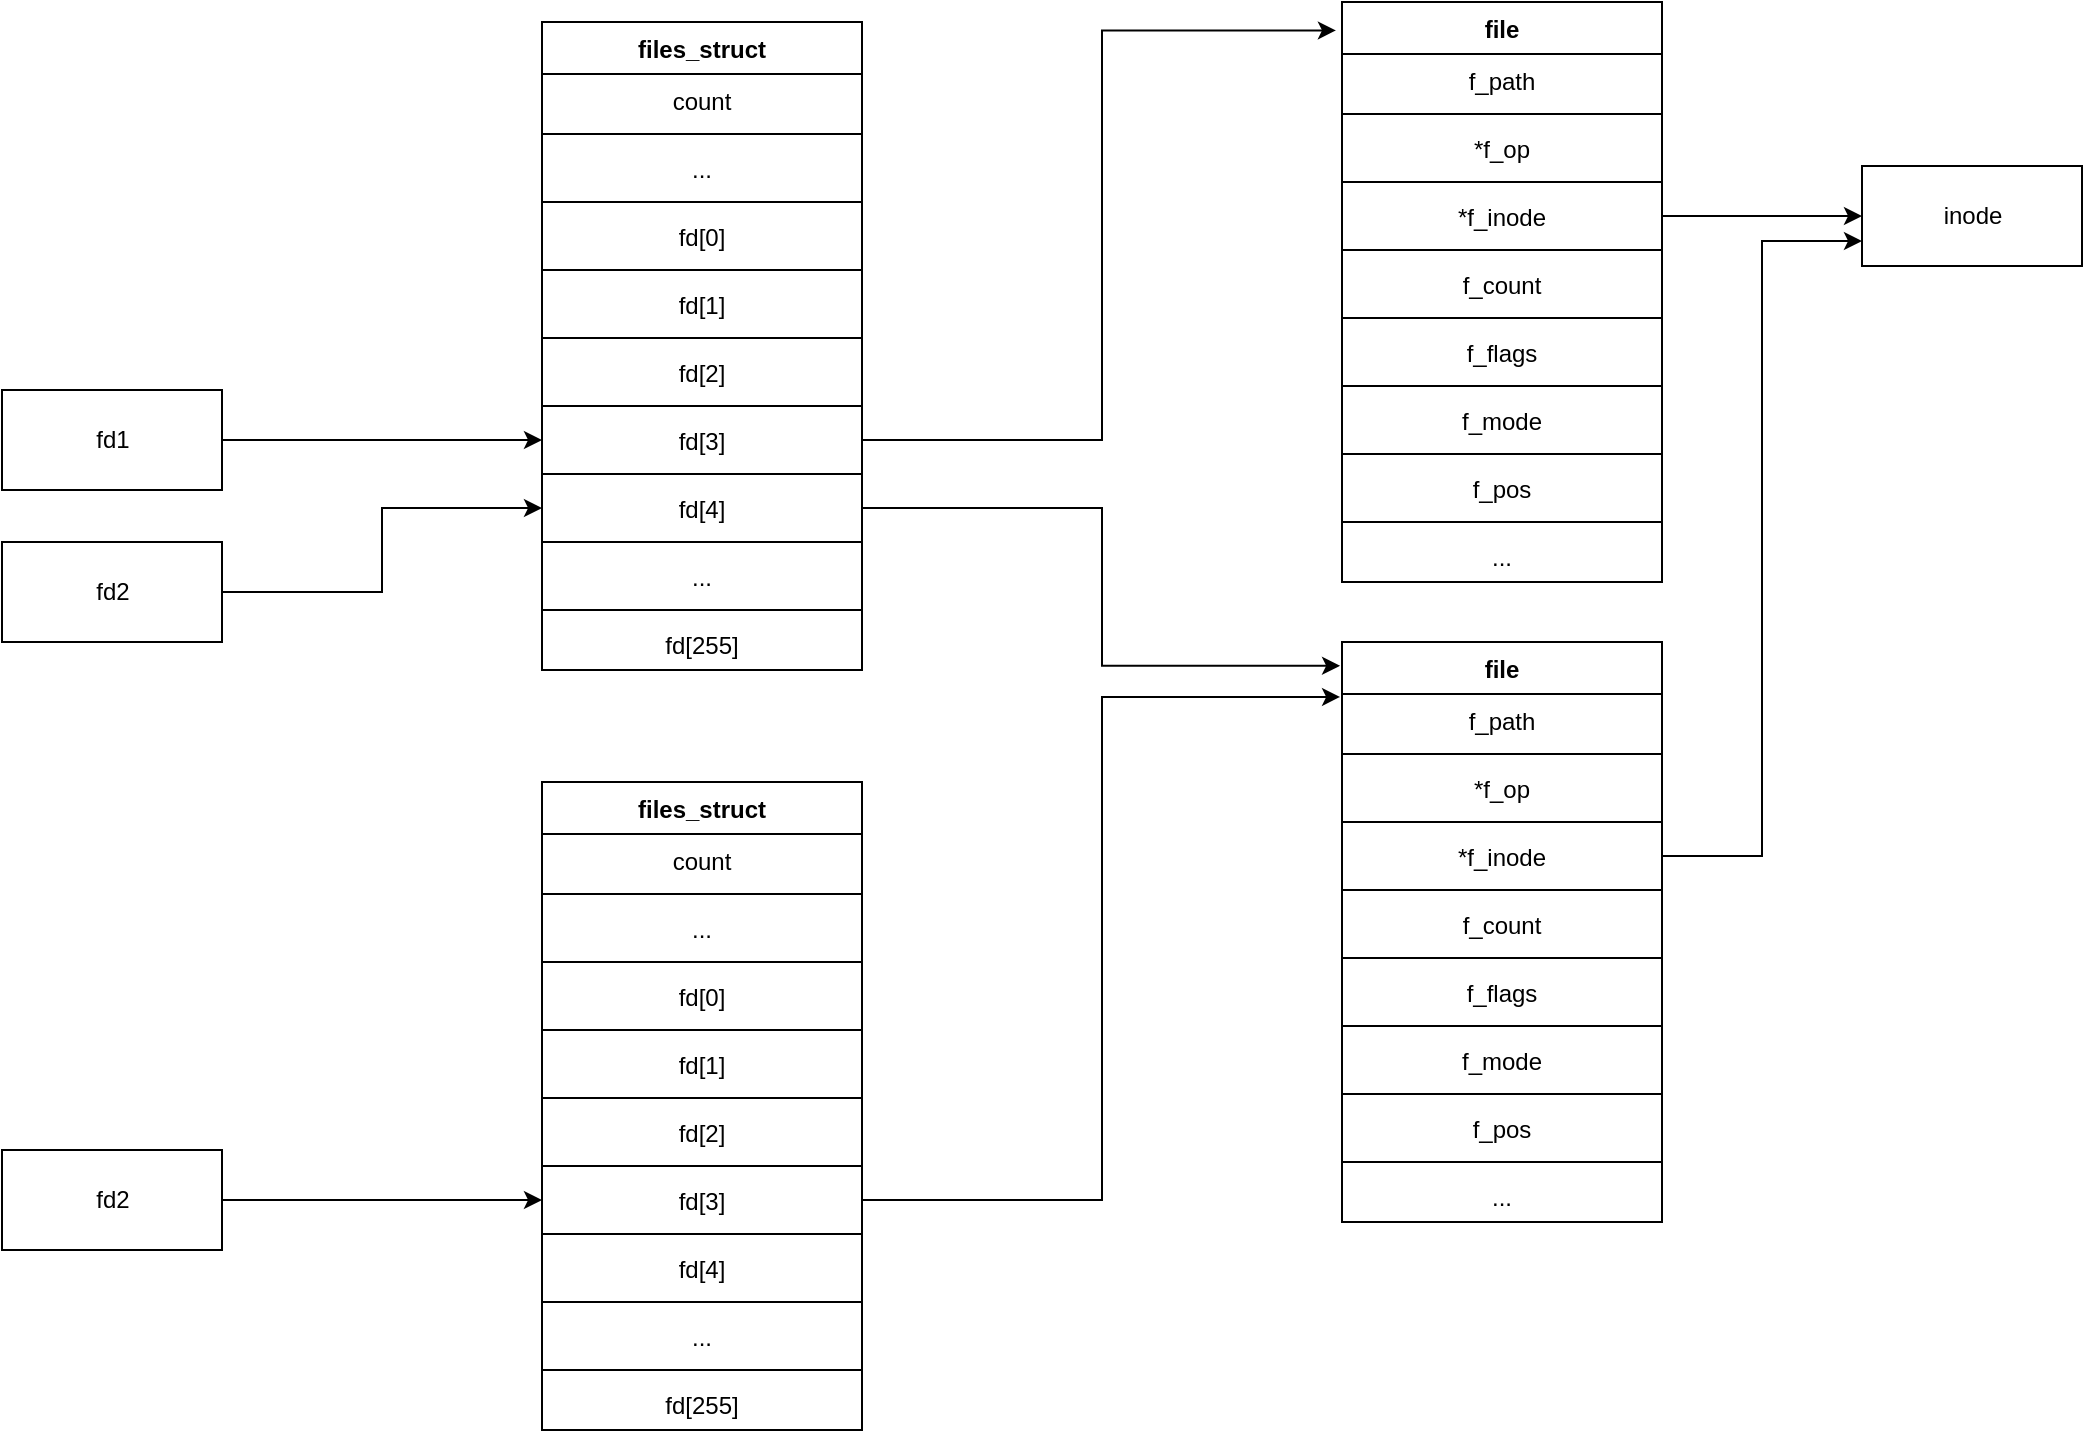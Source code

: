 <mxfile version="14.6.6" type="device"><diagram id="vFh8sq0N6bYSCbe1xTyU" name="Page-1"><mxGraphModel dx="1186" dy="757" grid="1" gridSize="10" guides="1" tooltips="1" connect="1" arrows="1" fold="1" page="1" pageScale="1" pageWidth="827" pageHeight="1169" math="0" shadow="0"><root><mxCell id="0"/><mxCell id="1" parent="0"/><mxCell id="jynL_5oRFnmJm-e9YCI2-1" value="files_struct" style="swimlane;fontStyle=1;align=center;verticalAlign=top;childLayout=stackLayout;horizontal=1;startSize=26;horizontalStack=0;resizeParent=1;resizeParentMax=0;resizeLast=0;collapsible=1;marginBottom=0;" vertex="1" parent="1"><mxGeometry x="590" y="260" width="160" height="324" as="geometry"/></mxCell><mxCell id="jynL_5oRFnmJm-e9YCI2-2" value="count" style="text;strokeColor=none;fillColor=none;align=center;verticalAlign=top;spacingLeft=4;spacingRight=4;overflow=hidden;rotatable=0;points=[[0,0.5],[1,0.5]];portConstraint=eastwest;" vertex="1" parent="jynL_5oRFnmJm-e9YCI2-1"><mxGeometry y="26" width="160" height="26" as="geometry"/></mxCell><mxCell id="jynL_5oRFnmJm-e9YCI2-3" value="" style="line;strokeWidth=1;fillColor=none;align=left;verticalAlign=middle;spacingTop=-1;spacingLeft=3;spacingRight=3;rotatable=0;labelPosition=right;points=[];portConstraint=eastwest;" vertex="1" parent="jynL_5oRFnmJm-e9YCI2-1"><mxGeometry y="52" width="160" height="8" as="geometry"/></mxCell><mxCell id="jynL_5oRFnmJm-e9YCI2-4" value="..." style="text;strokeColor=none;fillColor=none;align=center;verticalAlign=top;spacingLeft=4;spacingRight=4;overflow=hidden;rotatable=0;points=[[0,0.5],[1,0.5]];portConstraint=eastwest;" vertex="1" parent="jynL_5oRFnmJm-e9YCI2-1"><mxGeometry y="60" width="160" height="26" as="geometry"/></mxCell><mxCell id="jynL_5oRFnmJm-e9YCI2-5" value="" style="line;strokeWidth=1;fillColor=none;align=left;verticalAlign=middle;spacingTop=-1;spacingLeft=3;spacingRight=3;rotatable=0;labelPosition=right;points=[];portConstraint=eastwest;" vertex="1" parent="jynL_5oRFnmJm-e9YCI2-1"><mxGeometry y="86" width="160" height="8" as="geometry"/></mxCell><mxCell id="jynL_5oRFnmJm-e9YCI2-6" value="fd[0]" style="text;strokeColor=none;fillColor=none;align=center;verticalAlign=top;spacingLeft=4;spacingRight=4;overflow=hidden;rotatable=0;points=[[0,0.5],[1,0.5]];portConstraint=eastwest;" vertex="1" parent="jynL_5oRFnmJm-e9YCI2-1"><mxGeometry y="94" width="160" height="26" as="geometry"/></mxCell><mxCell id="jynL_5oRFnmJm-e9YCI2-7" value="" style="line;strokeWidth=1;fillColor=none;align=left;verticalAlign=middle;spacingTop=-1;spacingLeft=3;spacingRight=3;rotatable=0;labelPosition=right;points=[];portConstraint=eastwest;" vertex="1" parent="jynL_5oRFnmJm-e9YCI2-1"><mxGeometry y="120" width="160" height="8" as="geometry"/></mxCell><mxCell id="jynL_5oRFnmJm-e9YCI2-8" value="fd[1]" style="text;strokeColor=none;fillColor=none;align=center;verticalAlign=top;spacingLeft=4;spacingRight=4;overflow=hidden;rotatable=0;points=[[0,0.5],[1,0.5]];portConstraint=eastwest;" vertex="1" parent="jynL_5oRFnmJm-e9YCI2-1"><mxGeometry y="128" width="160" height="26" as="geometry"/></mxCell><mxCell id="jynL_5oRFnmJm-e9YCI2-9" value="" style="line;strokeWidth=1;fillColor=none;align=left;verticalAlign=middle;spacingTop=-1;spacingLeft=3;spacingRight=3;rotatable=0;labelPosition=right;points=[];portConstraint=eastwest;" vertex="1" parent="jynL_5oRFnmJm-e9YCI2-1"><mxGeometry y="154" width="160" height="8" as="geometry"/></mxCell><mxCell id="jynL_5oRFnmJm-e9YCI2-10" value="fd[2]" style="text;strokeColor=none;fillColor=none;align=center;verticalAlign=top;spacingLeft=4;spacingRight=4;overflow=hidden;rotatable=0;points=[[0,0.5],[1,0.5]];portConstraint=eastwest;" vertex="1" parent="jynL_5oRFnmJm-e9YCI2-1"><mxGeometry y="162" width="160" height="26" as="geometry"/></mxCell><mxCell id="jynL_5oRFnmJm-e9YCI2-11" value="" style="line;strokeWidth=1;fillColor=none;align=left;verticalAlign=middle;spacingTop=-1;spacingLeft=3;spacingRight=3;rotatable=0;labelPosition=right;points=[];portConstraint=eastwest;" vertex="1" parent="jynL_5oRFnmJm-e9YCI2-1"><mxGeometry y="188" width="160" height="8" as="geometry"/></mxCell><mxCell id="jynL_5oRFnmJm-e9YCI2-12" value="fd[3]" style="text;strokeColor=none;fillColor=none;align=center;verticalAlign=top;spacingLeft=4;spacingRight=4;overflow=hidden;rotatable=0;points=[[0,0.5],[1,0.5]];portConstraint=eastwest;" vertex="1" parent="jynL_5oRFnmJm-e9YCI2-1"><mxGeometry y="196" width="160" height="26" as="geometry"/></mxCell><mxCell id="jynL_5oRFnmJm-e9YCI2-13" value="" style="line;strokeWidth=1;fillColor=none;align=left;verticalAlign=middle;spacingTop=-1;spacingLeft=3;spacingRight=3;rotatable=0;labelPosition=right;points=[];portConstraint=eastwest;" vertex="1" parent="jynL_5oRFnmJm-e9YCI2-1"><mxGeometry y="222" width="160" height="8" as="geometry"/></mxCell><mxCell id="jynL_5oRFnmJm-e9YCI2-14" value="fd[4]" style="text;strokeColor=none;fillColor=none;align=center;verticalAlign=top;spacingLeft=4;spacingRight=4;overflow=hidden;rotatable=0;points=[[0,0.5],[1,0.5]];portConstraint=eastwest;" vertex="1" parent="jynL_5oRFnmJm-e9YCI2-1"><mxGeometry y="230" width="160" height="26" as="geometry"/></mxCell><mxCell id="jynL_5oRFnmJm-e9YCI2-15" value="" style="line;strokeWidth=1;fillColor=none;align=left;verticalAlign=middle;spacingTop=-1;spacingLeft=3;spacingRight=3;rotatable=0;labelPosition=right;points=[];portConstraint=eastwest;" vertex="1" parent="jynL_5oRFnmJm-e9YCI2-1"><mxGeometry y="256" width="160" height="8" as="geometry"/></mxCell><mxCell id="jynL_5oRFnmJm-e9YCI2-16" value="..." style="text;strokeColor=none;fillColor=none;align=center;verticalAlign=top;spacingLeft=4;spacingRight=4;overflow=hidden;rotatable=0;points=[[0,0.5],[1,0.5]];portConstraint=eastwest;" vertex="1" parent="jynL_5oRFnmJm-e9YCI2-1"><mxGeometry y="264" width="160" height="26" as="geometry"/></mxCell><mxCell id="jynL_5oRFnmJm-e9YCI2-17" value="" style="line;strokeWidth=1;fillColor=none;align=left;verticalAlign=middle;spacingTop=-1;spacingLeft=3;spacingRight=3;rotatable=0;labelPosition=right;points=[];portConstraint=eastwest;" vertex="1" parent="jynL_5oRFnmJm-e9YCI2-1"><mxGeometry y="290" width="160" height="8" as="geometry"/></mxCell><mxCell id="jynL_5oRFnmJm-e9YCI2-18" value="fd[255]" style="text;strokeColor=none;fillColor=none;align=center;verticalAlign=top;spacingLeft=4;spacingRight=4;overflow=hidden;rotatable=0;points=[[0,0.5],[1,0.5]];portConstraint=eastwest;" vertex="1" parent="jynL_5oRFnmJm-e9YCI2-1"><mxGeometry y="298" width="160" height="26" as="geometry"/></mxCell><mxCell id="jynL_5oRFnmJm-e9YCI2-19" style="edgeStyle=orthogonalEdgeStyle;rounded=0;orthogonalLoop=1;jettySize=auto;html=1;exitX=1;exitY=0.5;exitDx=0;exitDy=0;" edge="1" parent="1" source="jynL_5oRFnmJm-e9YCI2-20" target="jynL_5oRFnmJm-e9YCI2-12"><mxGeometry relative="1" as="geometry"/></mxCell><mxCell id="jynL_5oRFnmJm-e9YCI2-20" value="fd1" style="html=1;align=center;" vertex="1" parent="1"><mxGeometry x="320" y="444" width="110" height="50" as="geometry"/></mxCell><mxCell id="jynL_5oRFnmJm-e9YCI2-21" style="edgeStyle=orthogonalEdgeStyle;rounded=0;orthogonalLoop=1;jettySize=auto;html=1;exitX=1;exitY=0.5;exitDx=0;exitDy=0;entryX=0;entryY=0.5;entryDx=0;entryDy=0;" edge="1" parent="1" source="jynL_5oRFnmJm-e9YCI2-22" target="jynL_5oRFnmJm-e9YCI2-70"><mxGeometry relative="1" as="geometry"/></mxCell><mxCell id="jynL_5oRFnmJm-e9YCI2-22" value="fd2" style="html=1;align=center;" vertex="1" parent="1"><mxGeometry x="320" y="824.0" width="110" height="50" as="geometry"/></mxCell><mxCell id="jynL_5oRFnmJm-e9YCI2-23" value="file" style="swimlane;fontStyle=1;align=center;verticalAlign=top;childLayout=stackLayout;horizontal=1;startSize=26;horizontalStack=0;resizeParent=1;resizeParentMax=0;resizeLast=0;collapsible=1;marginBottom=0;" vertex="1" parent="1"><mxGeometry x="990" y="250" width="160" height="290" as="geometry"/></mxCell><mxCell id="jynL_5oRFnmJm-e9YCI2-24" value="f_path" style="text;strokeColor=none;fillColor=none;align=center;verticalAlign=top;spacingLeft=4;spacingRight=4;overflow=hidden;rotatable=0;points=[[0,0.5],[1,0.5]];portConstraint=eastwest;" vertex="1" parent="jynL_5oRFnmJm-e9YCI2-23"><mxGeometry y="26" width="160" height="26" as="geometry"/></mxCell><mxCell id="jynL_5oRFnmJm-e9YCI2-25" value="" style="line;strokeWidth=1;fillColor=none;align=left;verticalAlign=middle;spacingTop=-1;spacingLeft=3;spacingRight=3;rotatable=0;labelPosition=right;points=[];portConstraint=eastwest;" vertex="1" parent="jynL_5oRFnmJm-e9YCI2-23"><mxGeometry y="52" width="160" height="8" as="geometry"/></mxCell><mxCell id="jynL_5oRFnmJm-e9YCI2-26" value="*f_op" style="text;strokeColor=none;fillColor=none;align=center;verticalAlign=top;spacingLeft=4;spacingRight=4;overflow=hidden;rotatable=0;points=[[0,0.5],[1,0.5]];portConstraint=eastwest;" vertex="1" parent="jynL_5oRFnmJm-e9YCI2-23"><mxGeometry y="60" width="160" height="26" as="geometry"/></mxCell><mxCell id="jynL_5oRFnmJm-e9YCI2-27" value="" style="line;strokeWidth=1;fillColor=none;align=left;verticalAlign=middle;spacingTop=-1;spacingLeft=3;spacingRight=3;rotatable=0;labelPosition=right;points=[];portConstraint=eastwest;" vertex="1" parent="jynL_5oRFnmJm-e9YCI2-23"><mxGeometry y="86" width="160" height="8" as="geometry"/></mxCell><mxCell id="jynL_5oRFnmJm-e9YCI2-28" value="*f_inode" style="text;strokeColor=none;fillColor=none;align=center;verticalAlign=top;spacingLeft=4;spacingRight=4;overflow=hidden;rotatable=0;points=[[0,0.5],[1,0.5]];portConstraint=eastwest;" vertex="1" parent="jynL_5oRFnmJm-e9YCI2-23"><mxGeometry y="94" width="160" height="26" as="geometry"/></mxCell><mxCell id="jynL_5oRFnmJm-e9YCI2-29" value="" style="line;strokeWidth=1;fillColor=none;align=left;verticalAlign=middle;spacingTop=-1;spacingLeft=3;spacingRight=3;rotatable=0;labelPosition=right;points=[];portConstraint=eastwest;" vertex="1" parent="jynL_5oRFnmJm-e9YCI2-23"><mxGeometry y="120" width="160" height="8" as="geometry"/></mxCell><mxCell id="jynL_5oRFnmJm-e9YCI2-30" value="f_count" style="text;strokeColor=none;fillColor=none;align=center;verticalAlign=top;spacingLeft=4;spacingRight=4;overflow=hidden;rotatable=0;points=[[0,0.5],[1,0.5]];portConstraint=eastwest;" vertex="1" parent="jynL_5oRFnmJm-e9YCI2-23"><mxGeometry y="128" width="160" height="26" as="geometry"/></mxCell><mxCell id="jynL_5oRFnmJm-e9YCI2-31" value="" style="line;strokeWidth=1;fillColor=none;align=left;verticalAlign=middle;spacingTop=-1;spacingLeft=3;spacingRight=3;rotatable=0;labelPosition=right;points=[];portConstraint=eastwest;" vertex="1" parent="jynL_5oRFnmJm-e9YCI2-23"><mxGeometry y="154" width="160" height="8" as="geometry"/></mxCell><mxCell id="jynL_5oRFnmJm-e9YCI2-32" value="f_flags" style="text;strokeColor=none;fillColor=none;align=center;verticalAlign=top;spacingLeft=4;spacingRight=4;overflow=hidden;rotatable=0;points=[[0,0.5],[1,0.5]];portConstraint=eastwest;" vertex="1" parent="jynL_5oRFnmJm-e9YCI2-23"><mxGeometry y="162" width="160" height="26" as="geometry"/></mxCell><mxCell id="jynL_5oRFnmJm-e9YCI2-33" value="" style="line;strokeWidth=1;fillColor=none;align=left;verticalAlign=middle;spacingTop=-1;spacingLeft=3;spacingRight=3;rotatable=0;labelPosition=right;points=[];portConstraint=eastwest;" vertex="1" parent="jynL_5oRFnmJm-e9YCI2-23"><mxGeometry y="188" width="160" height="8" as="geometry"/></mxCell><mxCell id="jynL_5oRFnmJm-e9YCI2-34" value="f_mode" style="text;strokeColor=none;fillColor=none;align=center;verticalAlign=top;spacingLeft=4;spacingRight=4;overflow=hidden;rotatable=0;points=[[0,0.5],[1,0.5]];portConstraint=eastwest;" vertex="1" parent="jynL_5oRFnmJm-e9YCI2-23"><mxGeometry y="196" width="160" height="26" as="geometry"/></mxCell><mxCell id="jynL_5oRFnmJm-e9YCI2-35" value="" style="line;strokeWidth=1;fillColor=none;align=left;verticalAlign=middle;spacingTop=-1;spacingLeft=3;spacingRight=3;rotatable=0;labelPosition=right;points=[];portConstraint=eastwest;" vertex="1" parent="jynL_5oRFnmJm-e9YCI2-23"><mxGeometry y="222" width="160" height="8" as="geometry"/></mxCell><mxCell id="jynL_5oRFnmJm-e9YCI2-36" value="f_pos" style="text;strokeColor=none;fillColor=none;align=center;verticalAlign=top;spacingLeft=4;spacingRight=4;overflow=hidden;rotatable=0;points=[[0,0.5],[1,0.5]];portConstraint=eastwest;" vertex="1" parent="jynL_5oRFnmJm-e9YCI2-23"><mxGeometry y="230" width="160" height="26" as="geometry"/></mxCell><mxCell id="jynL_5oRFnmJm-e9YCI2-37" value="" style="line;strokeWidth=1;fillColor=none;align=left;verticalAlign=middle;spacingTop=-1;spacingLeft=3;spacingRight=3;rotatable=0;labelPosition=right;points=[];portConstraint=eastwest;" vertex="1" parent="jynL_5oRFnmJm-e9YCI2-23"><mxGeometry y="256" width="160" height="8" as="geometry"/></mxCell><mxCell id="jynL_5oRFnmJm-e9YCI2-38" value="..." style="text;strokeColor=none;fillColor=none;align=center;verticalAlign=top;spacingLeft=4;spacingRight=4;overflow=hidden;rotatable=0;points=[[0,0.5],[1,0.5]];portConstraint=eastwest;" vertex="1" parent="jynL_5oRFnmJm-e9YCI2-23"><mxGeometry y="264" width="160" height="26" as="geometry"/></mxCell><mxCell id="jynL_5oRFnmJm-e9YCI2-39" value="inode" style="html=1;align=center;" vertex="1" parent="1"><mxGeometry x="1250" y="332" width="110" height="50" as="geometry"/></mxCell><mxCell id="jynL_5oRFnmJm-e9YCI2-40" style="edgeStyle=orthogonalEdgeStyle;rounded=0;orthogonalLoop=1;jettySize=auto;html=1;exitX=1;exitY=0.5;exitDx=0;exitDy=0;" edge="1" parent="1" source="jynL_5oRFnmJm-e9YCI2-28" target="jynL_5oRFnmJm-e9YCI2-39"><mxGeometry relative="1" as="geometry"/></mxCell><mxCell id="jynL_5oRFnmJm-e9YCI2-41" style="edgeStyle=orthogonalEdgeStyle;rounded=0;orthogonalLoop=1;jettySize=auto;html=1;exitX=1;exitY=0.5;exitDx=0;exitDy=0;entryX=-0.019;entryY=0.049;entryDx=0;entryDy=0;entryPerimeter=0;" edge="1" parent="1" source="jynL_5oRFnmJm-e9YCI2-12" target="jynL_5oRFnmJm-e9YCI2-23"><mxGeometry relative="1" as="geometry"/></mxCell><mxCell id="jynL_5oRFnmJm-e9YCI2-42" value="file" style="swimlane;fontStyle=1;align=center;verticalAlign=top;childLayout=stackLayout;horizontal=1;startSize=26;horizontalStack=0;resizeParent=1;resizeParentMax=0;resizeLast=0;collapsible=1;marginBottom=0;" vertex="1" parent="1"><mxGeometry x="990" y="570" width="160" height="290" as="geometry"/></mxCell><mxCell id="jynL_5oRFnmJm-e9YCI2-43" value="f_path" style="text;strokeColor=none;fillColor=none;align=center;verticalAlign=top;spacingLeft=4;spacingRight=4;overflow=hidden;rotatable=0;points=[[0,0.5],[1,0.5]];portConstraint=eastwest;" vertex="1" parent="jynL_5oRFnmJm-e9YCI2-42"><mxGeometry y="26" width="160" height="26" as="geometry"/></mxCell><mxCell id="jynL_5oRFnmJm-e9YCI2-44" value="" style="line;strokeWidth=1;fillColor=none;align=left;verticalAlign=middle;spacingTop=-1;spacingLeft=3;spacingRight=3;rotatable=0;labelPosition=right;points=[];portConstraint=eastwest;" vertex="1" parent="jynL_5oRFnmJm-e9YCI2-42"><mxGeometry y="52" width="160" height="8" as="geometry"/></mxCell><mxCell id="jynL_5oRFnmJm-e9YCI2-45" value="*f_op" style="text;strokeColor=none;fillColor=none;align=center;verticalAlign=top;spacingLeft=4;spacingRight=4;overflow=hidden;rotatable=0;points=[[0,0.5],[1,0.5]];portConstraint=eastwest;" vertex="1" parent="jynL_5oRFnmJm-e9YCI2-42"><mxGeometry y="60" width="160" height="26" as="geometry"/></mxCell><mxCell id="jynL_5oRFnmJm-e9YCI2-46" value="" style="line;strokeWidth=1;fillColor=none;align=left;verticalAlign=middle;spacingTop=-1;spacingLeft=3;spacingRight=3;rotatable=0;labelPosition=right;points=[];portConstraint=eastwest;" vertex="1" parent="jynL_5oRFnmJm-e9YCI2-42"><mxGeometry y="86" width="160" height="8" as="geometry"/></mxCell><mxCell id="jynL_5oRFnmJm-e9YCI2-47" value="*f_inode" style="text;strokeColor=none;fillColor=none;align=center;verticalAlign=top;spacingLeft=4;spacingRight=4;overflow=hidden;rotatable=0;points=[[0,0.5],[1,0.5]];portConstraint=eastwest;" vertex="1" parent="jynL_5oRFnmJm-e9YCI2-42"><mxGeometry y="94" width="160" height="26" as="geometry"/></mxCell><mxCell id="jynL_5oRFnmJm-e9YCI2-48" value="" style="line;strokeWidth=1;fillColor=none;align=left;verticalAlign=middle;spacingTop=-1;spacingLeft=3;spacingRight=3;rotatable=0;labelPosition=right;points=[];portConstraint=eastwest;" vertex="1" parent="jynL_5oRFnmJm-e9YCI2-42"><mxGeometry y="120" width="160" height="8" as="geometry"/></mxCell><mxCell id="jynL_5oRFnmJm-e9YCI2-49" value="f_count" style="text;strokeColor=none;fillColor=none;align=center;verticalAlign=top;spacingLeft=4;spacingRight=4;overflow=hidden;rotatable=0;points=[[0,0.5],[1,0.5]];portConstraint=eastwest;" vertex="1" parent="jynL_5oRFnmJm-e9YCI2-42"><mxGeometry y="128" width="160" height="26" as="geometry"/></mxCell><mxCell id="jynL_5oRFnmJm-e9YCI2-50" value="" style="line;strokeWidth=1;fillColor=none;align=left;verticalAlign=middle;spacingTop=-1;spacingLeft=3;spacingRight=3;rotatable=0;labelPosition=right;points=[];portConstraint=eastwest;" vertex="1" parent="jynL_5oRFnmJm-e9YCI2-42"><mxGeometry y="154" width="160" height="8" as="geometry"/></mxCell><mxCell id="jynL_5oRFnmJm-e9YCI2-51" value="f_flags" style="text;strokeColor=none;fillColor=none;align=center;verticalAlign=top;spacingLeft=4;spacingRight=4;overflow=hidden;rotatable=0;points=[[0,0.5],[1,0.5]];portConstraint=eastwest;" vertex="1" parent="jynL_5oRFnmJm-e9YCI2-42"><mxGeometry y="162" width="160" height="26" as="geometry"/></mxCell><mxCell id="jynL_5oRFnmJm-e9YCI2-52" value="" style="line;strokeWidth=1;fillColor=none;align=left;verticalAlign=middle;spacingTop=-1;spacingLeft=3;spacingRight=3;rotatable=0;labelPosition=right;points=[];portConstraint=eastwest;" vertex="1" parent="jynL_5oRFnmJm-e9YCI2-42"><mxGeometry y="188" width="160" height="8" as="geometry"/></mxCell><mxCell id="jynL_5oRFnmJm-e9YCI2-53" value="f_mode" style="text;strokeColor=none;fillColor=none;align=center;verticalAlign=top;spacingLeft=4;spacingRight=4;overflow=hidden;rotatable=0;points=[[0,0.5],[1,0.5]];portConstraint=eastwest;" vertex="1" parent="jynL_5oRFnmJm-e9YCI2-42"><mxGeometry y="196" width="160" height="26" as="geometry"/></mxCell><mxCell id="jynL_5oRFnmJm-e9YCI2-54" value="" style="line;strokeWidth=1;fillColor=none;align=left;verticalAlign=middle;spacingTop=-1;spacingLeft=3;spacingRight=3;rotatable=0;labelPosition=right;points=[];portConstraint=eastwest;" vertex="1" parent="jynL_5oRFnmJm-e9YCI2-42"><mxGeometry y="222" width="160" height="8" as="geometry"/></mxCell><mxCell id="jynL_5oRFnmJm-e9YCI2-55" value="f_pos" style="text;strokeColor=none;fillColor=none;align=center;verticalAlign=top;spacingLeft=4;spacingRight=4;overflow=hidden;rotatable=0;points=[[0,0.5],[1,0.5]];portConstraint=eastwest;" vertex="1" parent="jynL_5oRFnmJm-e9YCI2-42"><mxGeometry y="230" width="160" height="26" as="geometry"/></mxCell><mxCell id="jynL_5oRFnmJm-e9YCI2-56" value="" style="line;strokeWidth=1;fillColor=none;align=left;verticalAlign=middle;spacingTop=-1;spacingLeft=3;spacingRight=3;rotatable=0;labelPosition=right;points=[];portConstraint=eastwest;" vertex="1" parent="jynL_5oRFnmJm-e9YCI2-42"><mxGeometry y="256" width="160" height="8" as="geometry"/></mxCell><mxCell id="jynL_5oRFnmJm-e9YCI2-57" value="..." style="text;strokeColor=none;fillColor=none;align=center;verticalAlign=top;spacingLeft=4;spacingRight=4;overflow=hidden;rotatable=0;points=[[0,0.5],[1,0.5]];portConstraint=eastwest;" vertex="1" parent="jynL_5oRFnmJm-e9YCI2-42"><mxGeometry y="264" width="160" height="26" as="geometry"/></mxCell><mxCell id="jynL_5oRFnmJm-e9YCI2-58" style="edgeStyle=orthogonalEdgeStyle;rounded=0;orthogonalLoop=1;jettySize=auto;html=1;exitX=1;exitY=0.5;exitDx=0;exitDy=0;entryX=0;entryY=0.75;entryDx=0;entryDy=0;" edge="1" parent="1" source="jynL_5oRFnmJm-e9YCI2-47" target="jynL_5oRFnmJm-e9YCI2-39"><mxGeometry relative="1" as="geometry"/></mxCell><mxCell id="jynL_5oRFnmJm-e9YCI2-59" value="files_struct" style="swimlane;fontStyle=1;align=center;verticalAlign=top;childLayout=stackLayout;horizontal=1;startSize=26;horizontalStack=0;resizeParent=1;resizeParentMax=0;resizeLast=0;collapsible=1;marginBottom=0;" vertex="1" parent="1"><mxGeometry x="590" y="640" width="160" height="324" as="geometry"/></mxCell><mxCell id="jynL_5oRFnmJm-e9YCI2-60" value="count" style="text;strokeColor=none;fillColor=none;align=center;verticalAlign=top;spacingLeft=4;spacingRight=4;overflow=hidden;rotatable=0;points=[[0,0.5],[1,0.5]];portConstraint=eastwest;" vertex="1" parent="jynL_5oRFnmJm-e9YCI2-59"><mxGeometry y="26" width="160" height="26" as="geometry"/></mxCell><mxCell id="jynL_5oRFnmJm-e9YCI2-61" value="" style="line;strokeWidth=1;fillColor=none;align=left;verticalAlign=middle;spacingTop=-1;spacingLeft=3;spacingRight=3;rotatable=0;labelPosition=right;points=[];portConstraint=eastwest;" vertex="1" parent="jynL_5oRFnmJm-e9YCI2-59"><mxGeometry y="52" width="160" height="8" as="geometry"/></mxCell><mxCell id="jynL_5oRFnmJm-e9YCI2-62" value="..." style="text;strokeColor=none;fillColor=none;align=center;verticalAlign=top;spacingLeft=4;spacingRight=4;overflow=hidden;rotatable=0;points=[[0,0.5],[1,0.5]];portConstraint=eastwest;" vertex="1" parent="jynL_5oRFnmJm-e9YCI2-59"><mxGeometry y="60" width="160" height="26" as="geometry"/></mxCell><mxCell id="jynL_5oRFnmJm-e9YCI2-63" value="" style="line;strokeWidth=1;fillColor=none;align=left;verticalAlign=middle;spacingTop=-1;spacingLeft=3;spacingRight=3;rotatable=0;labelPosition=right;points=[];portConstraint=eastwest;" vertex="1" parent="jynL_5oRFnmJm-e9YCI2-59"><mxGeometry y="86" width="160" height="8" as="geometry"/></mxCell><mxCell id="jynL_5oRFnmJm-e9YCI2-64" value="fd[0]" style="text;strokeColor=none;fillColor=none;align=center;verticalAlign=top;spacingLeft=4;spacingRight=4;overflow=hidden;rotatable=0;points=[[0,0.5],[1,0.5]];portConstraint=eastwest;" vertex="1" parent="jynL_5oRFnmJm-e9YCI2-59"><mxGeometry y="94" width="160" height="26" as="geometry"/></mxCell><mxCell id="jynL_5oRFnmJm-e9YCI2-65" value="" style="line;strokeWidth=1;fillColor=none;align=left;verticalAlign=middle;spacingTop=-1;spacingLeft=3;spacingRight=3;rotatable=0;labelPosition=right;points=[];portConstraint=eastwest;" vertex="1" parent="jynL_5oRFnmJm-e9YCI2-59"><mxGeometry y="120" width="160" height="8" as="geometry"/></mxCell><mxCell id="jynL_5oRFnmJm-e9YCI2-66" value="fd[1]" style="text;strokeColor=none;fillColor=none;align=center;verticalAlign=top;spacingLeft=4;spacingRight=4;overflow=hidden;rotatable=0;points=[[0,0.5],[1,0.5]];portConstraint=eastwest;" vertex="1" parent="jynL_5oRFnmJm-e9YCI2-59"><mxGeometry y="128" width="160" height="26" as="geometry"/></mxCell><mxCell id="jynL_5oRFnmJm-e9YCI2-67" value="" style="line;strokeWidth=1;fillColor=none;align=left;verticalAlign=middle;spacingTop=-1;spacingLeft=3;spacingRight=3;rotatable=0;labelPosition=right;points=[];portConstraint=eastwest;" vertex="1" parent="jynL_5oRFnmJm-e9YCI2-59"><mxGeometry y="154" width="160" height="8" as="geometry"/></mxCell><mxCell id="jynL_5oRFnmJm-e9YCI2-68" value="fd[2]" style="text;strokeColor=none;fillColor=none;align=center;verticalAlign=top;spacingLeft=4;spacingRight=4;overflow=hidden;rotatable=0;points=[[0,0.5],[1,0.5]];portConstraint=eastwest;" vertex="1" parent="jynL_5oRFnmJm-e9YCI2-59"><mxGeometry y="162" width="160" height="26" as="geometry"/></mxCell><mxCell id="jynL_5oRFnmJm-e9YCI2-69" value="" style="line;strokeWidth=1;fillColor=none;align=left;verticalAlign=middle;spacingTop=-1;spacingLeft=3;spacingRight=3;rotatable=0;labelPosition=right;points=[];portConstraint=eastwest;" vertex="1" parent="jynL_5oRFnmJm-e9YCI2-59"><mxGeometry y="188" width="160" height="8" as="geometry"/></mxCell><mxCell id="jynL_5oRFnmJm-e9YCI2-70" value="fd[3]" style="text;strokeColor=none;fillColor=none;align=center;verticalAlign=top;spacingLeft=4;spacingRight=4;overflow=hidden;rotatable=0;points=[[0,0.5],[1,0.5]];portConstraint=eastwest;" vertex="1" parent="jynL_5oRFnmJm-e9YCI2-59"><mxGeometry y="196" width="160" height="26" as="geometry"/></mxCell><mxCell id="jynL_5oRFnmJm-e9YCI2-71" value="" style="line;strokeWidth=1;fillColor=none;align=left;verticalAlign=middle;spacingTop=-1;spacingLeft=3;spacingRight=3;rotatable=0;labelPosition=right;points=[];portConstraint=eastwest;" vertex="1" parent="jynL_5oRFnmJm-e9YCI2-59"><mxGeometry y="222" width="160" height="8" as="geometry"/></mxCell><mxCell id="jynL_5oRFnmJm-e9YCI2-72" value="fd[4]" style="text;strokeColor=none;fillColor=none;align=center;verticalAlign=top;spacingLeft=4;spacingRight=4;overflow=hidden;rotatable=0;points=[[0,0.5],[1,0.5]];portConstraint=eastwest;" vertex="1" parent="jynL_5oRFnmJm-e9YCI2-59"><mxGeometry y="230" width="160" height="26" as="geometry"/></mxCell><mxCell id="jynL_5oRFnmJm-e9YCI2-73" value="" style="line;strokeWidth=1;fillColor=none;align=left;verticalAlign=middle;spacingTop=-1;spacingLeft=3;spacingRight=3;rotatable=0;labelPosition=right;points=[];portConstraint=eastwest;" vertex="1" parent="jynL_5oRFnmJm-e9YCI2-59"><mxGeometry y="256" width="160" height="8" as="geometry"/></mxCell><mxCell id="jynL_5oRFnmJm-e9YCI2-74" value="..." style="text;strokeColor=none;fillColor=none;align=center;verticalAlign=top;spacingLeft=4;spacingRight=4;overflow=hidden;rotatable=0;points=[[0,0.5],[1,0.5]];portConstraint=eastwest;" vertex="1" parent="jynL_5oRFnmJm-e9YCI2-59"><mxGeometry y="264" width="160" height="26" as="geometry"/></mxCell><mxCell id="jynL_5oRFnmJm-e9YCI2-75" value="" style="line;strokeWidth=1;fillColor=none;align=left;verticalAlign=middle;spacingTop=-1;spacingLeft=3;spacingRight=3;rotatable=0;labelPosition=right;points=[];portConstraint=eastwest;" vertex="1" parent="jynL_5oRFnmJm-e9YCI2-59"><mxGeometry y="290" width="160" height="8" as="geometry"/></mxCell><mxCell id="jynL_5oRFnmJm-e9YCI2-76" value="fd[255]" style="text;strokeColor=none;fillColor=none;align=center;verticalAlign=top;spacingLeft=4;spacingRight=4;overflow=hidden;rotatable=0;points=[[0,0.5],[1,0.5]];portConstraint=eastwest;" vertex="1" parent="jynL_5oRFnmJm-e9YCI2-59"><mxGeometry y="298" width="160" height="26" as="geometry"/></mxCell><mxCell id="jynL_5oRFnmJm-e9YCI2-77" style="edgeStyle=orthogonalEdgeStyle;rounded=0;orthogonalLoop=1;jettySize=auto;html=1;exitX=1;exitY=0.5;exitDx=0;exitDy=0;entryX=-0.006;entryY=0.057;entryDx=0;entryDy=0;entryPerimeter=0;" edge="1" parent="1" source="jynL_5oRFnmJm-e9YCI2-70" target="jynL_5oRFnmJm-e9YCI2-43"><mxGeometry relative="1" as="geometry"/></mxCell><mxCell id="jynL_5oRFnmJm-e9YCI2-79" style="edgeStyle=orthogonalEdgeStyle;rounded=0;orthogonalLoop=1;jettySize=auto;html=1;exitX=1;exitY=0.5;exitDx=0;exitDy=0;entryX=0;entryY=0.5;entryDx=0;entryDy=0;" edge="1" parent="1" source="jynL_5oRFnmJm-e9YCI2-78" target="jynL_5oRFnmJm-e9YCI2-14"><mxGeometry relative="1" as="geometry"/></mxCell><mxCell id="jynL_5oRFnmJm-e9YCI2-78" value="fd2" style="html=1;align=center;" vertex="1" parent="1"><mxGeometry x="320" y="520.0" width="110" height="50" as="geometry"/></mxCell><mxCell id="jynL_5oRFnmJm-e9YCI2-80" style="edgeStyle=orthogonalEdgeStyle;rounded=0;orthogonalLoop=1;jettySize=auto;html=1;exitX=1;exitY=0.5;exitDx=0;exitDy=0;entryX=-0.006;entryY=0.041;entryDx=0;entryDy=0;entryPerimeter=0;" edge="1" parent="1" source="jynL_5oRFnmJm-e9YCI2-14" target="jynL_5oRFnmJm-e9YCI2-42"><mxGeometry relative="1" as="geometry"><mxPoint x="950" y="570" as="targetPoint"/></mxGeometry></mxCell></root></mxGraphModel></diagram></mxfile>